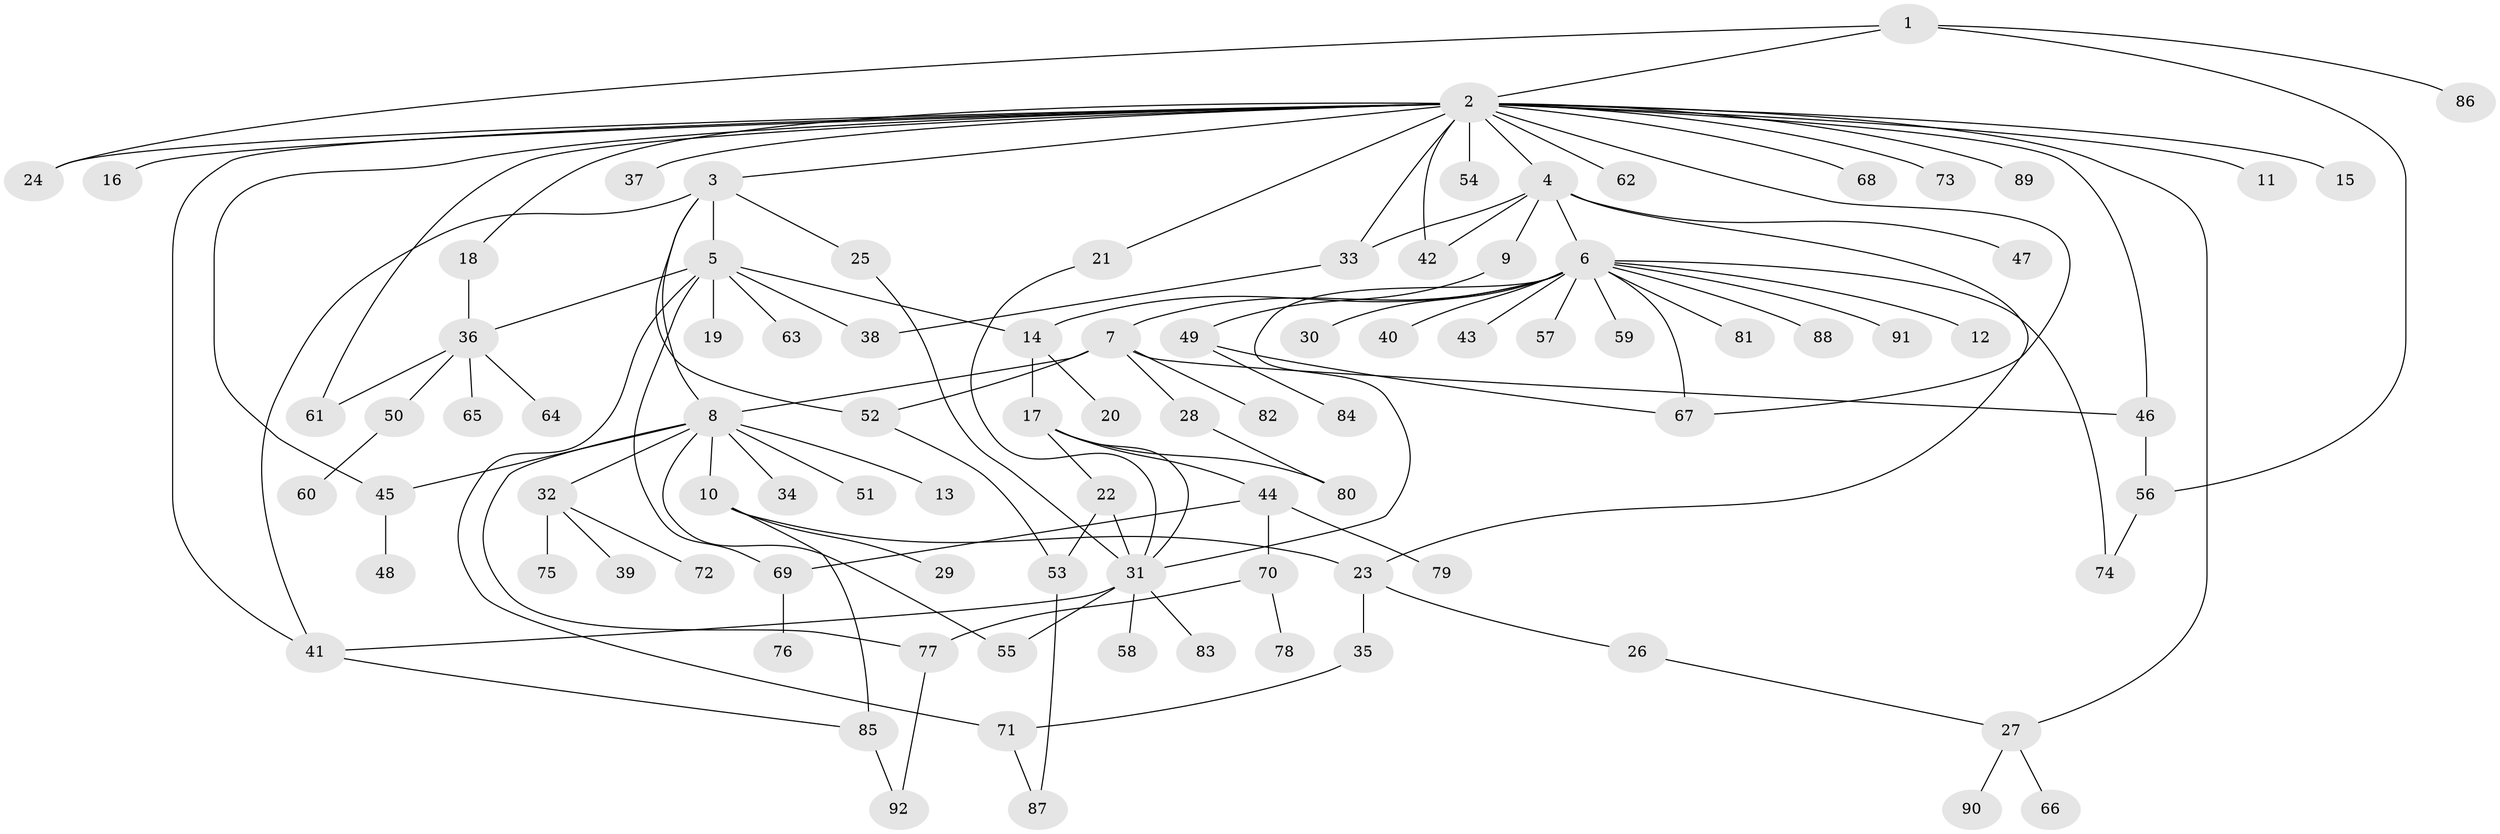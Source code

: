 // coarse degree distribution, {4: 0.041666666666666664, 22: 0.013888888888888888, 7: 0.041666666666666664, 9: 0.013888888888888888, 14: 0.013888888888888888, 5: 0.06944444444444445, 11: 0.013888888888888888, 2: 0.20833333333333334, 1: 0.4583333333333333, 3: 0.125}
// Generated by graph-tools (version 1.1) at 2025/41/03/06/25 10:41:52]
// undirected, 92 vertices, 123 edges
graph export_dot {
graph [start="1"]
  node [color=gray90,style=filled];
  1;
  2;
  3;
  4;
  5;
  6;
  7;
  8;
  9;
  10;
  11;
  12;
  13;
  14;
  15;
  16;
  17;
  18;
  19;
  20;
  21;
  22;
  23;
  24;
  25;
  26;
  27;
  28;
  29;
  30;
  31;
  32;
  33;
  34;
  35;
  36;
  37;
  38;
  39;
  40;
  41;
  42;
  43;
  44;
  45;
  46;
  47;
  48;
  49;
  50;
  51;
  52;
  53;
  54;
  55;
  56;
  57;
  58;
  59;
  60;
  61;
  62;
  63;
  64;
  65;
  66;
  67;
  68;
  69;
  70;
  71;
  72;
  73;
  74;
  75;
  76;
  77;
  78;
  79;
  80;
  81;
  82;
  83;
  84;
  85;
  86;
  87;
  88;
  89;
  90;
  91;
  92;
  1 -- 2;
  1 -- 24;
  1 -- 56;
  1 -- 86;
  2 -- 3;
  2 -- 4;
  2 -- 11;
  2 -- 15;
  2 -- 16;
  2 -- 18;
  2 -- 21;
  2 -- 24;
  2 -- 27;
  2 -- 33;
  2 -- 37;
  2 -- 41;
  2 -- 42;
  2 -- 45;
  2 -- 46;
  2 -- 54;
  2 -- 61;
  2 -- 62;
  2 -- 67;
  2 -- 68;
  2 -- 73;
  2 -- 89;
  3 -- 5;
  3 -- 8;
  3 -- 25;
  3 -- 41;
  3 -- 52;
  4 -- 6;
  4 -- 9;
  4 -- 23;
  4 -- 33;
  4 -- 42;
  4 -- 47;
  5 -- 14;
  5 -- 19;
  5 -- 36;
  5 -- 38;
  5 -- 63;
  5 -- 69;
  5 -- 71;
  6 -- 7;
  6 -- 12;
  6 -- 14;
  6 -- 30;
  6 -- 31;
  6 -- 40;
  6 -- 43;
  6 -- 57;
  6 -- 59;
  6 -- 67;
  6 -- 74;
  6 -- 81;
  6 -- 88;
  6 -- 91;
  7 -- 8;
  7 -- 28;
  7 -- 46;
  7 -- 52;
  7 -- 82;
  8 -- 10;
  8 -- 13;
  8 -- 32;
  8 -- 34;
  8 -- 45;
  8 -- 51;
  8 -- 55;
  8 -- 77;
  9 -- 49;
  10 -- 23;
  10 -- 29;
  10 -- 85;
  14 -- 17;
  14 -- 20;
  17 -- 22;
  17 -- 31;
  17 -- 44;
  17 -- 80;
  18 -- 36;
  21 -- 31;
  22 -- 31;
  22 -- 53;
  23 -- 26;
  23 -- 35;
  25 -- 31;
  26 -- 27;
  27 -- 66;
  27 -- 90;
  28 -- 80;
  31 -- 41;
  31 -- 55;
  31 -- 58;
  31 -- 83;
  32 -- 39;
  32 -- 72;
  32 -- 75;
  33 -- 38;
  35 -- 71;
  36 -- 50;
  36 -- 61;
  36 -- 64;
  36 -- 65;
  41 -- 85;
  44 -- 69;
  44 -- 70;
  44 -- 79;
  45 -- 48;
  46 -- 56;
  49 -- 67;
  49 -- 84;
  50 -- 60;
  52 -- 53;
  53 -- 87;
  56 -- 74;
  69 -- 76;
  70 -- 77;
  70 -- 78;
  71 -- 87;
  77 -- 92;
  85 -- 92;
}
